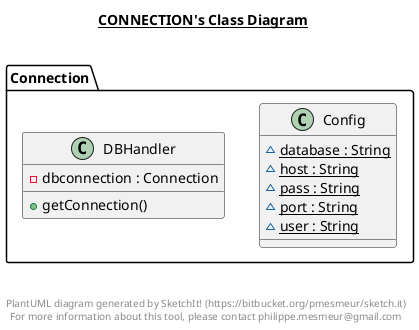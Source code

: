 @startuml

title __CONNECTION's Class Diagram__\n

  namespace Connection {
    class Connection.Config {
        {static} ~ database : String
        {static} ~ host : String
        {static} ~ pass : String
        {static} ~ port : String
        {static} ~ user : String
    }
  }
  

  namespace Connection {
    class Connection.DBHandler {
        - dbconnection : Connection
        + getConnection()
    }
  }
  



right footer


PlantUML diagram generated by SketchIt! (https://bitbucket.org/pmesmeur/sketch.it)
For more information about this tool, please contact philippe.mesmeur@gmail.com
endfooter

@enduml
